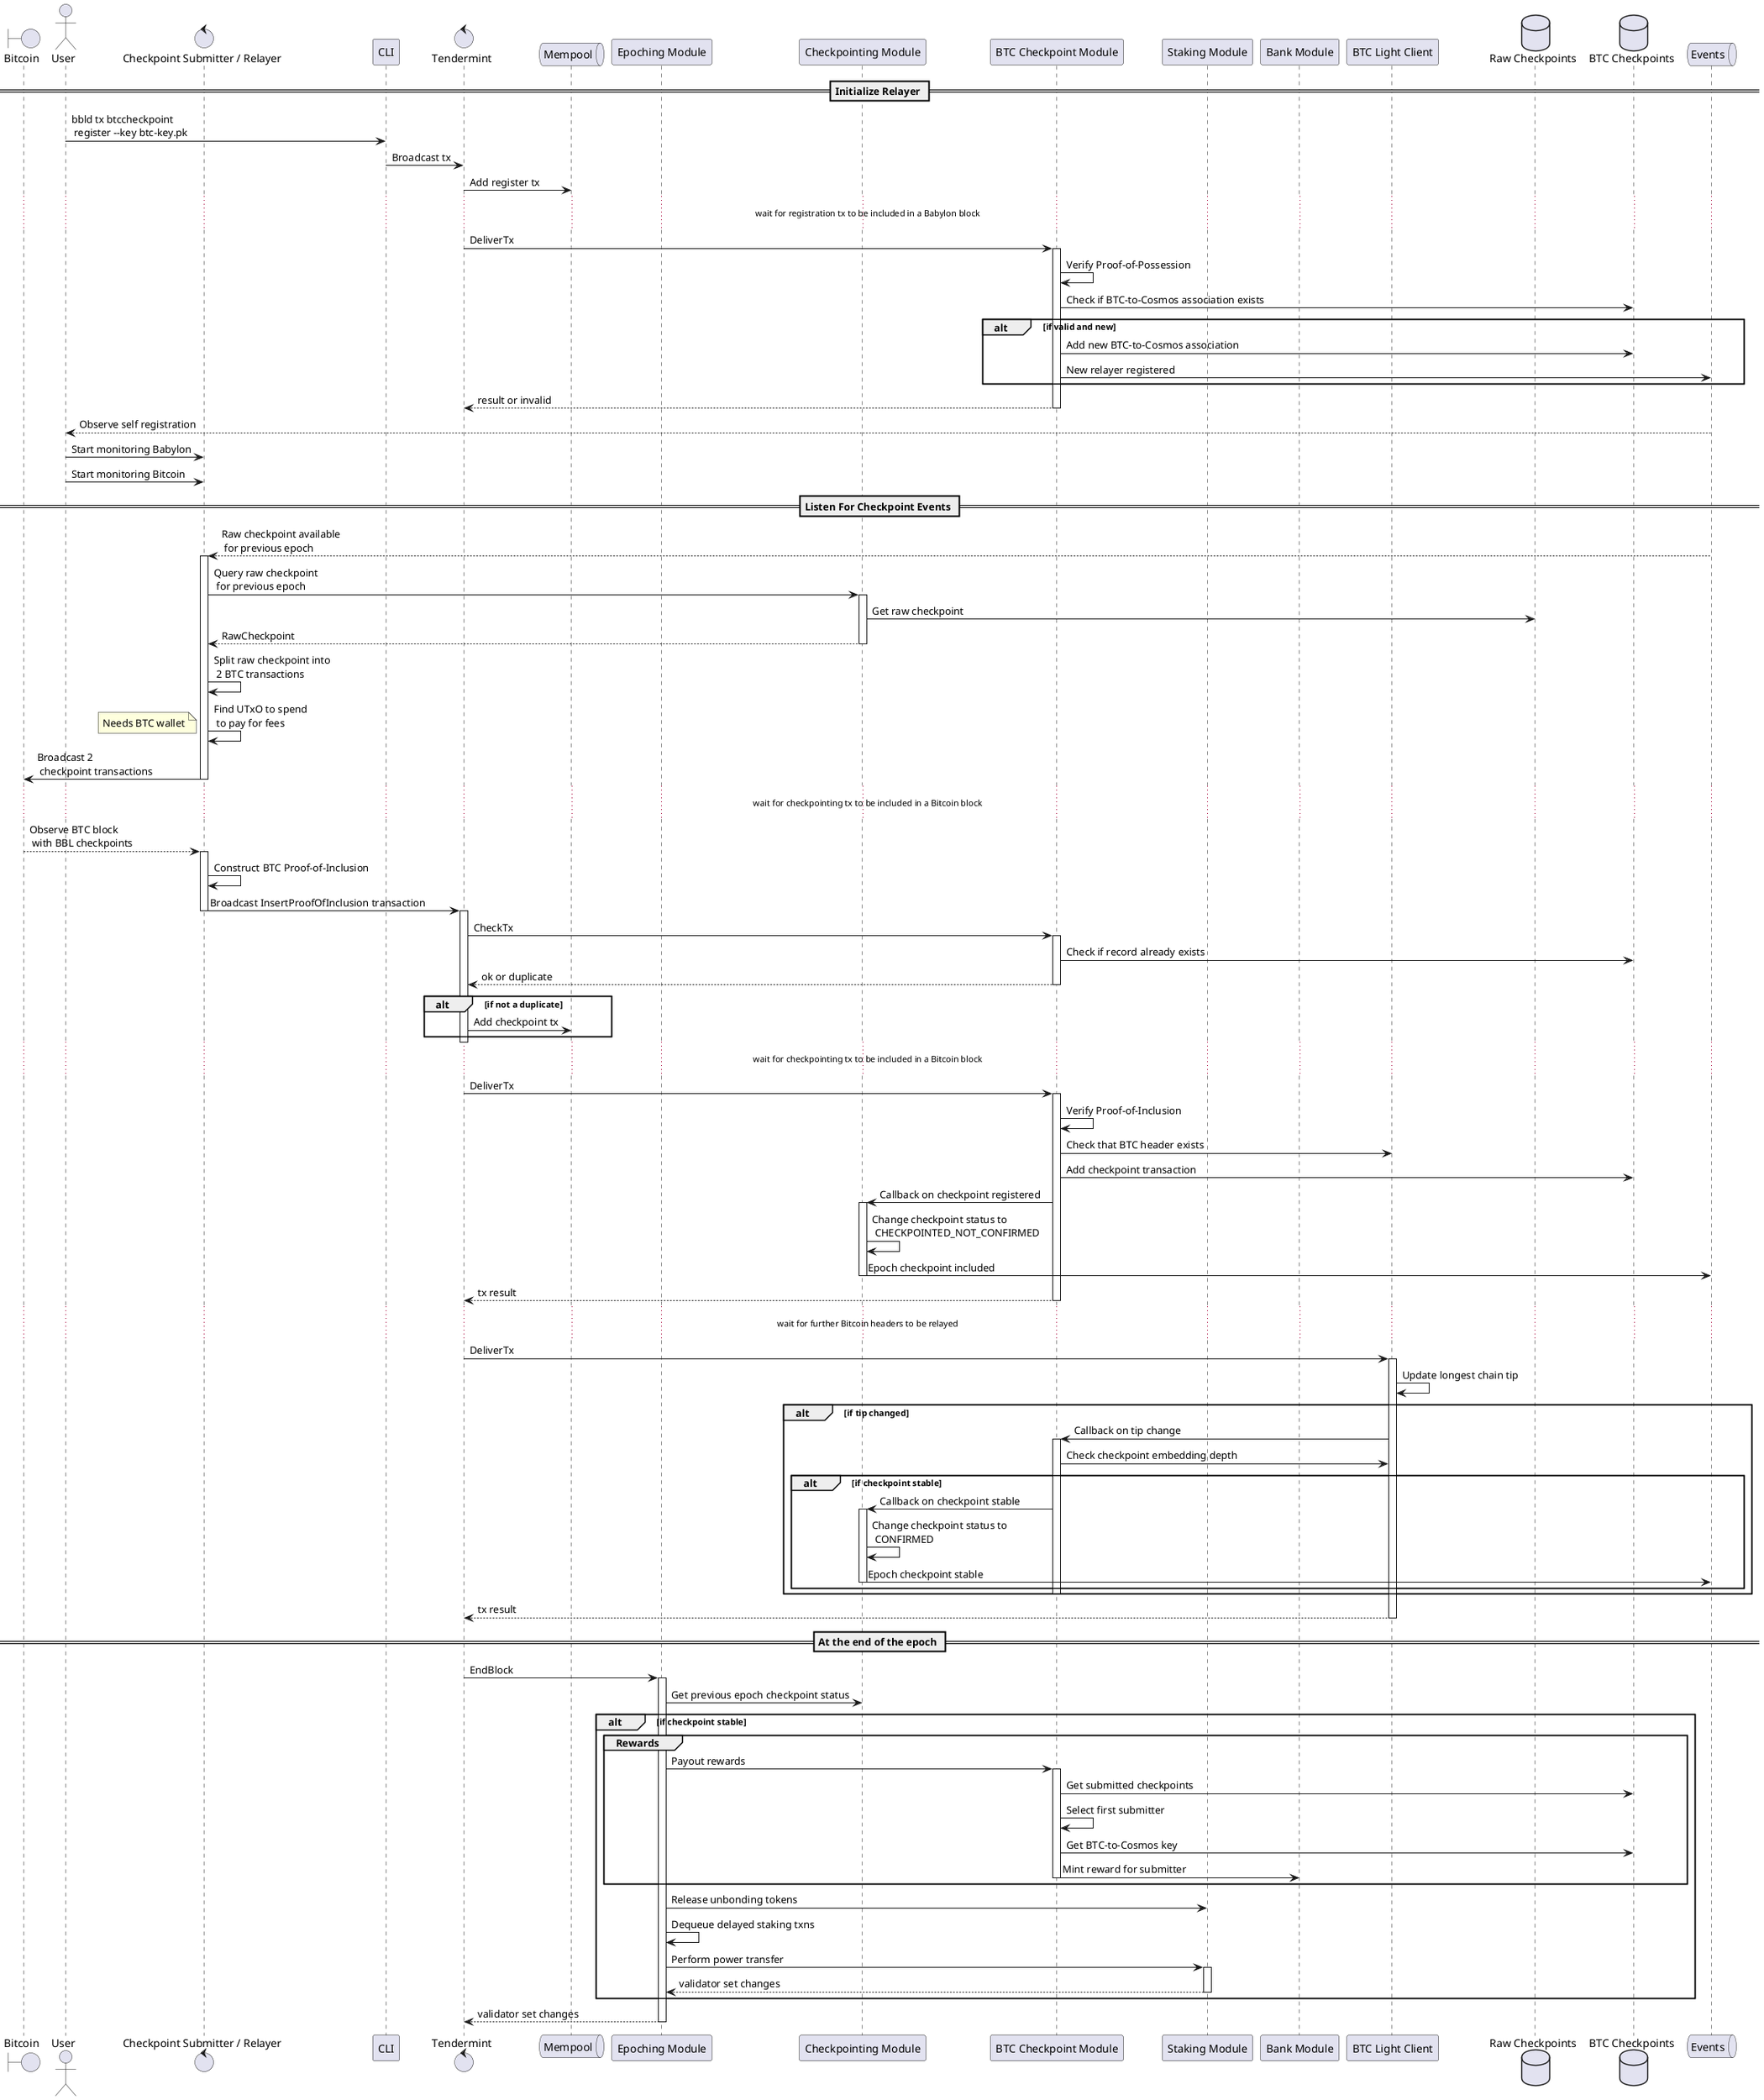 @startuml Submit Checkpoint
boundary    Bitcoin
actor       User
control     "Checkpoint Submitter / Relayer" as submitter
participant CLI
control     Tendermint
queue       Mempool
participant "Epoching Module"   as epoching
participant "Checkpointing Module"  as checkpointing
participant "BTC Checkpoint Module" as btccheckpoint
participant "Staking Module"    as staking
participant "Bank Module"       as bank
participant "BTC Light Client"  as btclightclient
database    "Raw Checkpoints"   as rawckpts
database    "BTC Checkpoints"   as btcckpts
queue       Events

== Initialize Relayer ==

User -> CLI : bbld tx btccheckpoint \n register --key btc-key.pk
CLI -> Tendermint : Broadcast tx
Tendermint -> Mempool : Add register tx

... wait for registration tx to be included in a Babylon block ...

Tendermint -> btccheckpoint ++ : DeliverTx
btccheckpoint -> btccheckpoint : Verify Proof-of-Possession
btccheckpoint -> btcckpts : Check if BTC-to-Cosmos association exists
alt if valid and new
  btccheckpoint -> btcckpts : Add new BTC-to-Cosmos association
  btccheckpoint -> Events : New relayer registered
end
return result or invalid

Events --> User : Observe self registration
User -> submitter : Start monitoring Babylon
User -> submitter : Start monitoring Bitcoin

== Listen For Checkpoint Events ==

Events --> submitter ++ : Raw checkpoint available \n for previous epoch
submitter -> checkpointing ++ : Query raw checkpoint \n for previous epoch
checkpointing -> rawckpts : Get raw checkpoint
return RawCheckpoint

submitter -> submitter : Split raw checkpoint into \n 2 BTC transactions
submitter -> submitter : Find UTxO to spend \n to pay for fees
note left
  Needs BTC wallet
end note
submitter -> Bitcoin -- : Broadcast 2 \n checkpoint transactions

... wait for checkpointing tx to be included in a Bitcoin block ...

Bitcoin --> submitter ++ : Observe BTC block \n with BBL checkpoints
submitter -> submitter : Construct BTC Proof-of-Inclusion
submitter -> Tendermint --++ : Broadcast InsertProofOfInclusion transaction

Tendermint -> btccheckpoint ++ : CheckTx
btccheckpoint -> btcckpts : Check if record already exists
return ok or duplicate
alt if not a duplicate
  Tendermint -> Mempool : Add checkpoint tx
end
deactivate Tendermint

... wait for checkpointing tx to be included in a Bitcoin block ...

Tendermint -> btccheckpoint ++ : DeliverTx
btccheckpoint -> btccheckpoint : Verify Proof-of-Inclusion
btccheckpoint -> btclightclient : Check that BTC header exists
btccheckpoint -> btcckpts : Add checkpoint transaction
btccheckpoint -> checkpointing ++ : Callback on checkpoint registered
checkpointing -> checkpointing : Change checkpoint status to \n CHECKPOINTED_NOT_CONFIRMED
checkpointing -> Events -- : Epoch checkpoint included
return tx result

... wait for further Bitcoin headers to be relayed ...

Tendermint -> btclightclient ++ : DeliverTx
btclightclient -> btclightclient : Update longest chain tip
alt if tip changed
  btclightclient -> btccheckpoint ++ : Callback on tip change
  btccheckpoint -> btclightclient : Check checkpoint embedding depth
  alt if checkpoint stable
    btccheckpoint -> checkpointing ++ : Callback on checkpoint stable
    checkpointing -> checkpointing : Change checkpoint status to \n CONFIRMED
    checkpointing -> Events -- : Epoch checkpoint stable
  end
  deactivate btccheckpoint
end
return tx result

== At the end of the epoch ==

Tendermint -> epoching ++ : EndBlock
epoching -> checkpointing : Get previous epoch checkpoint status
alt if checkpoint stable
  group Rewards
    epoching -> btccheckpoint ++ : Payout rewards
    btccheckpoint -> btcckpts : Get submitted checkpoints
    btccheckpoint -> btccheckpoint : Select first submitter
    btccheckpoint -> btcckpts : Get BTC-to-Cosmos key
    btccheckpoint -> bank -- : Mint reward for submitter
  end
  epoching -> staking : Release unbonding tokens
  epoching -> epoching : Dequeue delayed staking txns
  epoching -> staking ++ : Perform power transfer
  return validator set changes
end
return validator set changes

@enduml
